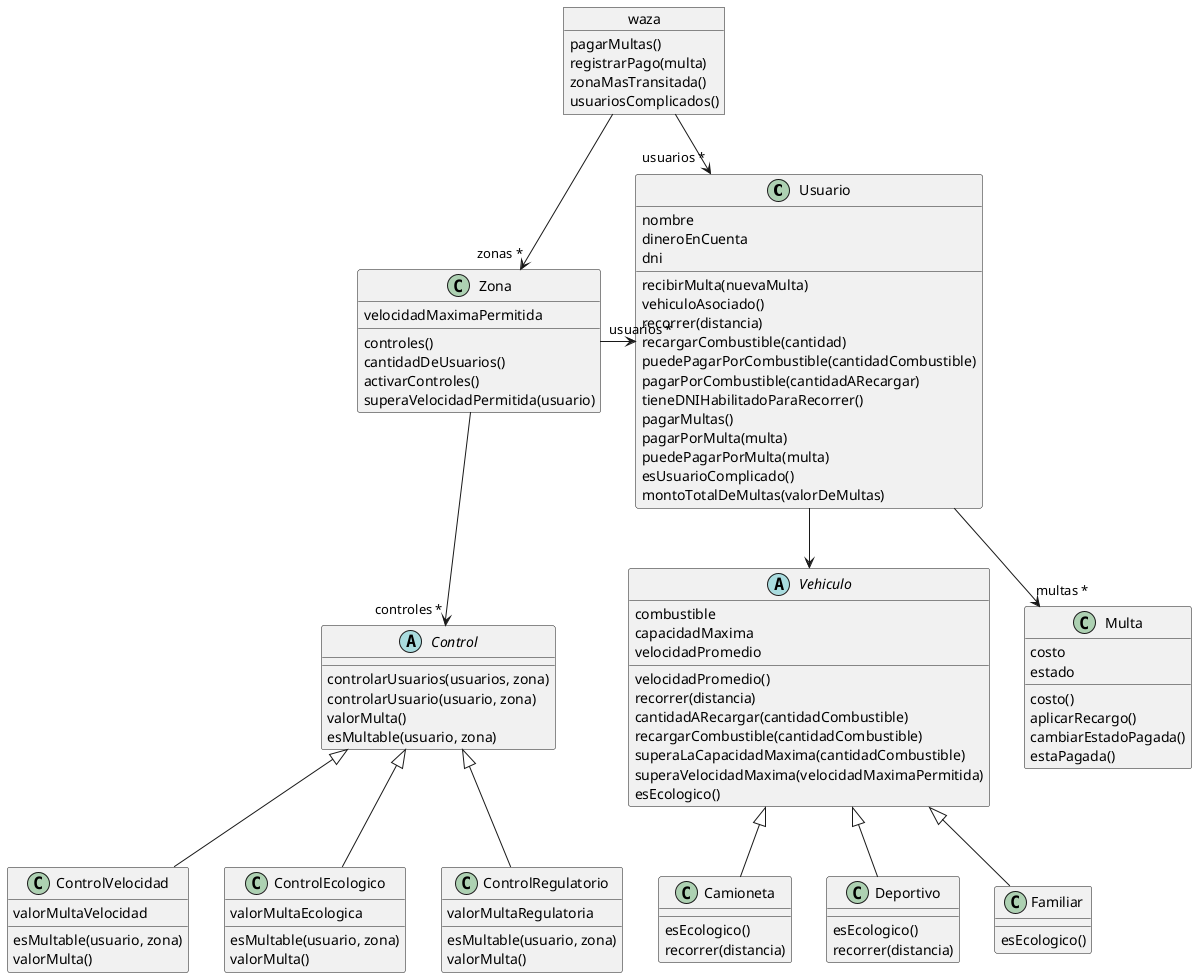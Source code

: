 @startuml Waza
class Usuario {
    nombre
    dineroEnCuenta
    dni

    recibirMulta(nuevaMulta)
    vehiculoAsociado()
    recorrer(distancia)
    recargarCombustible(cantidad)
    puedePagarPorCombustible(cantidadCombustible)
    pagarPorCombustible(cantidadARecargar)
    tieneDNIHabilitadoParaRecorrer()
    pagarMultas()
    pagarPorMulta(multa)
    puedePagarPorMulta(multa)
    esUsuarioComplicado()
    montoTotalDeMultas(valorDeMultas)
}

Usuario --> Vehiculo
Usuario --> "multas *" Multa

abstract class Vehiculo {
	combustible
	capacidadMaxima
	velocidadPromedio
	
	velocidadPromedio()
	recorrer(distancia)
	cantidadARecargar(cantidadCombustible)
	recargarCombustible(cantidadCombustible)
	superaLaCapacidadMaxima(cantidadCombustible)
	superaVelocidadMaxima(velocidadMaximaPermitida) 
	esEcologico()
}

class Camioneta  {
	esEcologico()
	recorrer(distancia)
}

Camioneta -u-|> Vehiculo

class Deportivo  {
	esEcologico()
	recorrer(distancia)
}

Deportivo -u-|> Vehiculo

class Familiar  {
	esEcologico()
}

Familiar -u-|> Vehiculo

class Multa {
	costo
	estado 
	
	costo() 
	aplicarRecargo()
	cambiarEstadoPagada() 
	estaPagada()
}

class Zona {
	velocidadMaximaPermitida
	
	controles()	
	cantidadDeUsuarios() 
	activarControles()
	superaVelocidadPermitida(usuario)
}

Zona -r-> "usuarios *" Usuario
Zona --> "controles *" Control

abstract class Control {
	 controlarUsuarios(usuarios, zona)
	 controlarUsuario(usuario, zona)
	 valorMulta()
	 esMultable(usuario, zona)
	
}

class ControlVelocidad {
	valorMultaVelocidad
	
	esMultable(usuario, zona)
	valorMulta()
}

ControlVelocidad -u-|> Control

class ControlEcologico {
	valorMultaEcologica
	
	esMultable(usuario, zona)
	valorMulta()
}

ControlEcologico -u-|> Control

class ControlRegulatorio {
	valorMultaRegulatoria

	esMultable(usuario, zona)
	valorMulta()
}

ControlRegulatorio -u-|> Control

object waza {
	pagarMultas()
	registrarPago(multa)
	zonaMasTransitada()
	usuariosComplicados()
}

waza --> "usuarios *" Usuario
waza --> "zonas *" Zona

@enduml